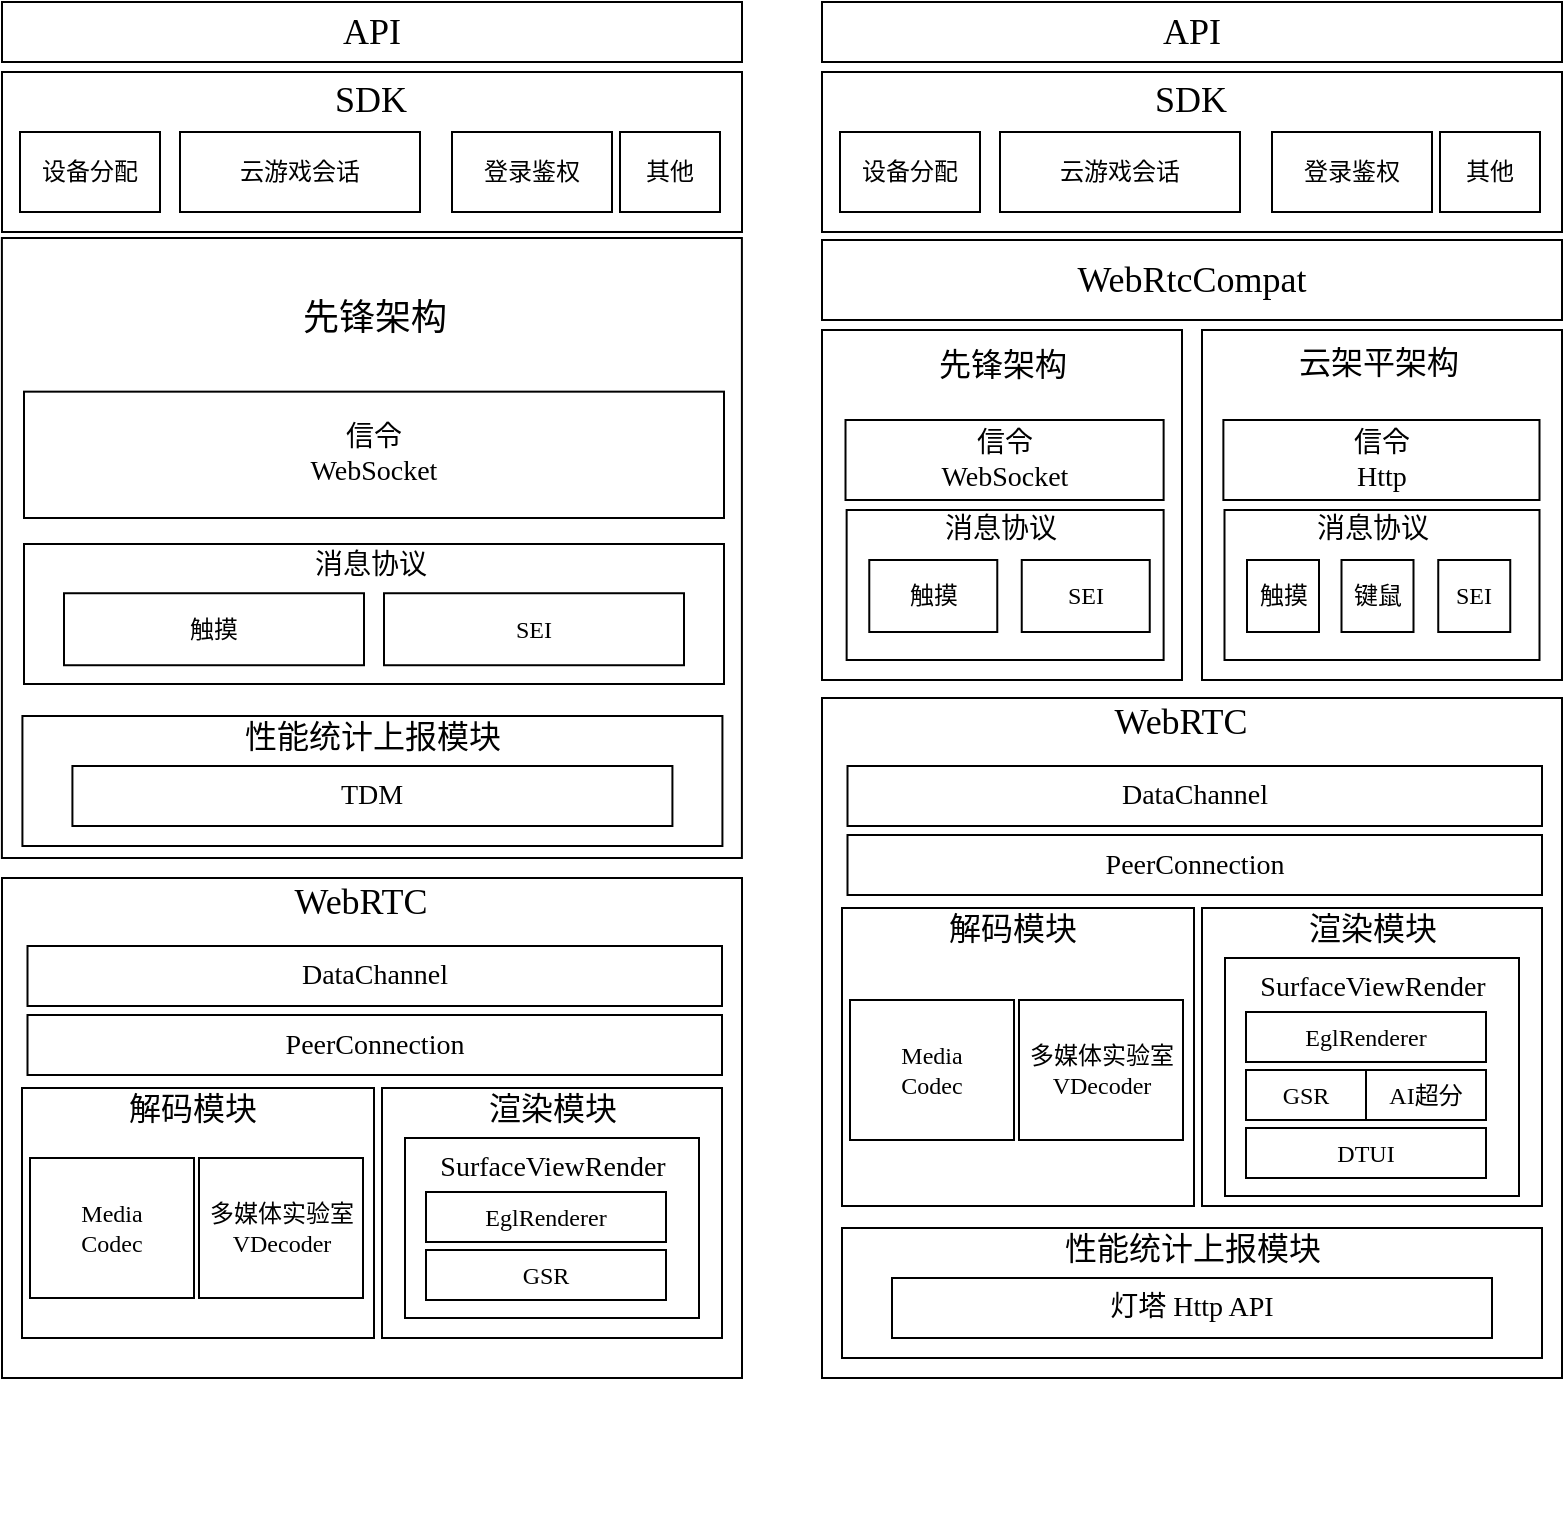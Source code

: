 <mxfile version="26.0.12">
  <diagram name="第 1 页" id="dPnVXBlMxcVkI4JhzZnS">
    <mxGraphModel dx="2069" dy="785" grid="1" gridSize="10" guides="1" tooltips="1" connect="1" arrows="1" fold="1" page="1" pageScale="1" pageWidth="827" pageHeight="1169" math="0" shadow="0">
      <root>
        <mxCell id="0" />
        <mxCell id="1" parent="0" />
        <mxCell id="x8BEApx4SbEQWDuJ7JKh-3" value="" style="rounded=0;whiteSpace=wrap;html=1;" parent="1" vertex="1">
          <mxGeometry x="360" y="237" width="370" height="80" as="geometry" />
        </mxCell>
        <mxCell id="x8BEApx4SbEQWDuJ7JKh-2" value="&lt;font face=&quot;腾讯体&quot;&gt;设备分配&lt;/font&gt;" style="rounded=0;whiteSpace=wrap;html=1;" parent="1" vertex="1">
          <mxGeometry x="369" y="267" width="70" height="40" as="geometry" />
        </mxCell>
        <mxCell id="x8BEApx4SbEQWDuJ7JKh-4" value="云游戏会话" style="rounded=0;whiteSpace=wrap;html=1;fontFamily=腾讯体;" parent="1" vertex="1">
          <mxGeometry x="449" y="267" width="120" height="40" as="geometry" />
        </mxCell>
        <mxCell id="x8BEApx4SbEQWDuJ7JKh-5" value="&lt;font face=&quot;腾讯体&quot;&gt;WebRtcCompat&lt;/font&gt;" style="rounded=0;whiteSpace=wrap;html=1;fontSize=18;" parent="1" vertex="1">
          <mxGeometry x="360" y="321" width="370" height="40" as="geometry" />
        </mxCell>
        <mxCell id="x8BEApx4SbEQWDuJ7JKh-8" value="" style="rounded=0;whiteSpace=wrap;html=1;" parent="1" vertex="1">
          <mxGeometry x="360" y="550" width="370" height="340" as="geometry" />
        </mxCell>
        <mxCell id="x8BEApx4SbEQWDuJ7JKh-23" value="DataChannel" style="rounded=0;whiteSpace=wrap;html=1;fontFamily=腾讯体;fontSize=14;" parent="1" vertex="1">
          <mxGeometry x="372.75" y="584" width="347.25" height="30" as="geometry" />
        </mxCell>
        <mxCell id="OEK02xj8dtCqL4hw6mMG-17" value="&lt;font style=&quot;font-size: 18px;&quot;&gt;API&lt;/font&gt;" style="rounded=0;whiteSpace=wrap;html=1;fontFamily=腾讯体;fontSize=16;" vertex="1" parent="1">
          <mxGeometry x="360" y="202" width="370" height="30" as="geometry" />
        </mxCell>
        <mxCell id="OEK02xj8dtCqL4hw6mMG-23" value="&lt;font style=&quot;font-size: 18px;&quot;&gt;SDK&lt;/font&gt;" style="text;html=1;align=center;verticalAlign=middle;resizable=0;points=[];autosize=1;strokeColor=none;fillColor=none;fontFamily=腾讯体;" vertex="1" parent="1">
          <mxGeometry x="514" y="231" width="60" height="40" as="geometry" />
        </mxCell>
        <mxCell id="OEK02xj8dtCqL4hw6mMG-64" value="WebRTC" style="text;html=1;align=center;verticalAlign=middle;resizable=0;points=[];autosize=1;strokeColor=none;fillColor=none;fontSize=18;fontFamily=腾讯体;" vertex="1" parent="1">
          <mxGeometry x="494" y="542" width="90" height="40" as="geometry" />
        </mxCell>
        <mxCell id="OEK02xj8dtCqL4hw6mMG-65" value="PeerConnection" style="rounded=0;whiteSpace=wrap;html=1;fontFamily=腾讯体;fontSize=14;" vertex="1" parent="1">
          <mxGeometry x="372.75" y="618.5" width="347.25" height="30" as="geometry" />
        </mxCell>
        <mxCell id="OEK02xj8dtCqL4hw6mMG-66" value="" style="group" vertex="1" connectable="0" parent="1">
          <mxGeometry x="370" y="650" width="176" height="154" as="geometry" />
        </mxCell>
        <mxCell id="OEK02xj8dtCqL4hw6mMG-54" value="" style="rounded=0;whiteSpace=wrap;html=1;" vertex="1" parent="OEK02xj8dtCqL4hw6mMG-66">
          <mxGeometry y="5" width="176" height="149" as="geometry" />
        </mxCell>
        <mxCell id="OEK02xj8dtCqL4hw6mMG-55" value="解码模块" style="text;html=1;align=center;verticalAlign=middle;resizable=0;points=[];autosize=1;strokeColor=none;fillColor=none;fontFamily=腾讯体;fontSize=16;" vertex="1" parent="OEK02xj8dtCqL4hw6mMG-66">
          <mxGeometry x="40" width="90" height="30" as="geometry" />
        </mxCell>
        <mxCell id="OEK02xj8dtCqL4hw6mMG-62" value="&lt;font face=&quot;腾讯体&quot;&gt;Media&lt;br&gt;Codec&lt;/font&gt;" style="rounded=0;whiteSpace=wrap;html=1;" vertex="1" parent="OEK02xj8dtCqL4hw6mMG-66">
          <mxGeometry x="4" y="51" width="82" height="70" as="geometry" />
        </mxCell>
        <mxCell id="OEK02xj8dtCqL4hw6mMG-63" value="&lt;font face=&quot;腾讯体&quot;&gt;多媒体实验室&lt;/font&gt;&lt;div&gt;&lt;font face=&quot;腾讯体&quot;&gt;VDecoder&lt;/font&gt;&lt;/div&gt;" style="rounded=0;whiteSpace=wrap;html=1;" vertex="1" parent="OEK02xj8dtCqL4hw6mMG-66">
          <mxGeometry x="88.5" y="51" width="82" height="70" as="geometry" />
        </mxCell>
        <mxCell id="OEK02xj8dtCqL4hw6mMG-67" value="" style="group" vertex="1" connectable="0" parent="1">
          <mxGeometry x="550" y="650" width="170" height="154" as="geometry" />
        </mxCell>
        <mxCell id="OEK02xj8dtCqL4hw6mMG-36" value="" style="rounded=0;whiteSpace=wrap;html=1;" vertex="1" parent="OEK02xj8dtCqL4hw6mMG-67">
          <mxGeometry y="5" width="170" height="149" as="geometry" />
        </mxCell>
        <mxCell id="OEK02xj8dtCqL4hw6mMG-37" value="渲染模块" style="text;html=1;align=center;verticalAlign=middle;resizable=0;points=[];autosize=1;strokeColor=none;fillColor=none;fontFamily=腾讯体;fontSize=16;" vertex="1" parent="OEK02xj8dtCqL4hw6mMG-67">
          <mxGeometry x="40" width="90" height="30" as="geometry" />
        </mxCell>
        <mxCell id="OEK02xj8dtCqL4hw6mMG-38" value="" style="rounded=0;whiteSpace=wrap;html=1;" vertex="1" parent="OEK02xj8dtCqL4hw6mMG-67">
          <mxGeometry x="11.5" y="30" width="147" height="119" as="geometry" />
        </mxCell>
        <mxCell id="OEK02xj8dtCqL4hw6mMG-39" value="&lt;font style=&quot;font-size: 14px;&quot;&gt;SurfaceView&lt;span style=&quot;background-color: transparent; color: light-dark(rgb(0, 0, 0), rgb(255, 255, 255));&quot;&gt;Render&lt;/span&gt;&lt;/font&gt;" style="text;html=1;align=center;verticalAlign=middle;resizable=0;points=[];autosize=1;strokeColor=none;fillColor=none;fontFamily=腾讯体;" vertex="1" parent="OEK02xj8dtCqL4hw6mMG-67">
          <mxGeometry x="10" y="30" width="150" height="30" as="geometry" />
        </mxCell>
        <mxCell id="OEK02xj8dtCqL4hw6mMG-40" value="&lt;font face=&quot;腾讯体&quot;&gt;EglRenderer&lt;/font&gt;" style="rounded=0;whiteSpace=wrap;html=1;" vertex="1" parent="OEK02xj8dtCqL4hw6mMG-67">
          <mxGeometry x="22" y="57" width="120" height="25" as="geometry" />
        </mxCell>
        <mxCell id="OEK02xj8dtCqL4hw6mMG-42" value="&lt;font face=&quot;腾讯体&quot;&gt;GSR&lt;/font&gt;" style="rounded=0;whiteSpace=wrap;html=1;" vertex="1" parent="OEK02xj8dtCqL4hw6mMG-67">
          <mxGeometry x="22" y="86" width="60" height="25" as="geometry" />
        </mxCell>
        <mxCell id="OEK02xj8dtCqL4hw6mMG-43" value="&lt;font face=&quot;腾讯体&quot;&gt;AI超分&lt;/font&gt;" style="rounded=0;whiteSpace=wrap;html=1;" vertex="1" parent="OEK02xj8dtCqL4hw6mMG-67">
          <mxGeometry x="82" y="86" width="60" height="25" as="geometry" />
        </mxCell>
        <mxCell id="OEK02xj8dtCqL4hw6mMG-53" value="&lt;font face=&quot;腾讯体&quot;&gt;DTUI&lt;/font&gt;" style="rounded=0;whiteSpace=wrap;html=1;" vertex="1" parent="OEK02xj8dtCqL4hw6mMG-67">
          <mxGeometry x="22" y="115" width="120" height="25" as="geometry" />
        </mxCell>
        <mxCell id="OEK02xj8dtCqL4hw6mMG-89" value="" style="group" vertex="1" connectable="0" parent="1">
          <mxGeometry x="550" y="366" width="180" height="175" as="geometry" />
        </mxCell>
        <mxCell id="OEK02xj8dtCqL4hw6mMG-68" value="" style="rounded=0;whiteSpace=wrap;html=1;" vertex="1" parent="OEK02xj8dtCqL4hw6mMG-89">
          <mxGeometry width="180" height="175" as="geometry" />
        </mxCell>
        <mxCell id="OEK02xj8dtCqL4hw6mMG-69" value="" style="rounded=0;whiteSpace=wrap;html=1;" vertex="1" parent="OEK02xj8dtCqL4hw6mMG-89">
          <mxGeometry x="11.25" y="90" width="157.5" height="75" as="geometry" />
        </mxCell>
        <mxCell id="OEK02xj8dtCqL4hw6mMG-70" value="&lt;font style=&quot;font-size: 14px;&quot; face=&quot;腾讯体&quot;&gt;信令&lt;br&gt;Http&lt;/font&gt;" style="rounded=0;whiteSpace=wrap;html=1;" vertex="1" parent="OEK02xj8dtCqL4hw6mMG-89">
          <mxGeometry x="10.688" y="45" width="158.062" height="40" as="geometry" />
        </mxCell>
        <mxCell id="OEK02xj8dtCqL4hw6mMG-71" value="云架平架构" style="text;html=1;align=center;verticalAlign=middle;resizable=0;points=[];autosize=1;strokeColor=none;fillColor=none;fontSize=16;fontFamily=腾讯体;" vertex="1" parent="OEK02xj8dtCqL4hw6mMG-89">
          <mxGeometry x="37.653" y="1" width="100" height="30" as="geometry" />
        </mxCell>
        <mxCell id="OEK02xj8dtCqL4hw6mMG-72" value="&lt;font style=&quot;font-size: 14px;&quot; face=&quot;腾讯体&quot;&gt;消息协议&lt;/font&gt;" style="text;html=1;align=center;verticalAlign=middle;resizable=0;points=[];autosize=1;strokeColor=none;fillColor=none;" vertex="1" parent="OEK02xj8dtCqL4hw6mMG-89">
          <mxGeometry x="45" y="85" width="80" height="30" as="geometry" />
        </mxCell>
        <mxCell id="OEK02xj8dtCqL4hw6mMG-76" value="触摸" style="whiteSpace=wrap;html=1;aspect=fixed;fontFamily=腾讯体;" vertex="1" parent="OEK02xj8dtCqL4hw6mMG-89">
          <mxGeometry x="22.5" y="115" width="36" height="36" as="geometry" />
        </mxCell>
        <mxCell id="OEK02xj8dtCqL4hw6mMG-79" value="键鼠" style="whiteSpace=wrap;html=1;aspect=fixed;fontFamily=腾讯体;" vertex="1" parent="OEK02xj8dtCqL4hw6mMG-89">
          <mxGeometry x="69.75" y="115" width="36" height="36" as="geometry" />
        </mxCell>
        <mxCell id="OEK02xj8dtCqL4hw6mMG-80" value="SEI" style="whiteSpace=wrap;html=1;aspect=fixed;fontFamily=腾讯体;" vertex="1" parent="OEK02xj8dtCqL4hw6mMG-89">
          <mxGeometry x="118.125" y="115" width="36" height="36" as="geometry" />
        </mxCell>
        <mxCell id="OEK02xj8dtCqL4hw6mMG-90" value="" style="group" vertex="1" connectable="0" parent="1">
          <mxGeometry x="361" y="366" width="180" height="175" as="geometry" />
        </mxCell>
        <mxCell id="OEK02xj8dtCqL4hw6mMG-81" value="" style="rounded=0;whiteSpace=wrap;html=1;" vertex="1" parent="OEK02xj8dtCqL4hw6mMG-90">
          <mxGeometry x="-1" width="180" height="175" as="geometry" />
        </mxCell>
        <mxCell id="OEK02xj8dtCqL4hw6mMG-82" value="" style="rounded=0;whiteSpace=wrap;html=1;" vertex="1" parent="OEK02xj8dtCqL4hw6mMG-90">
          <mxGeometry x="11.321" y="90" width="158.491" height="75" as="geometry" />
        </mxCell>
        <mxCell id="OEK02xj8dtCqL4hw6mMG-83" value="&lt;font face=&quot;腾讯体&quot;&gt;&lt;span style=&quot;font-size: 14px;&quot;&gt;信令&lt;br&gt;WebSocket&lt;/span&gt;&lt;/font&gt;" style="rounded=0;whiteSpace=wrap;html=1;" vertex="1" parent="OEK02xj8dtCqL4hw6mMG-90">
          <mxGeometry x="10.755" y="45" width="159.057" height="40" as="geometry" />
        </mxCell>
        <mxCell id="OEK02xj8dtCqL4hw6mMG-84" value="先锋架构" style="text;html=1;align=center;verticalAlign=middle;resizable=0;points=[];autosize=1;strokeColor=none;fillColor=none;fontSize=16;fontFamily=腾讯体;" vertex="1" parent="OEK02xj8dtCqL4hw6mMG-90">
          <mxGeometry x="43.518" y="2" width="90" height="30" as="geometry" />
        </mxCell>
        <mxCell id="OEK02xj8dtCqL4hw6mMG-85" value="&lt;font style=&quot;font-size: 14px;&quot; face=&quot;腾讯体&quot;&gt;消息协议&lt;/font&gt;" style="text;html=1;align=center;verticalAlign=middle;resizable=0;points=[];autosize=1;strokeColor=none;fillColor=none;" vertex="1" parent="OEK02xj8dtCqL4hw6mMG-90">
          <mxGeometry x="48.283" y="85" width="80" height="30" as="geometry" />
        </mxCell>
        <mxCell id="OEK02xj8dtCqL4hw6mMG-86" value="触摸" style="whiteSpace=wrap;html=1;fontFamily=腾讯体;" vertex="1" parent="OEK02xj8dtCqL4hw6mMG-90">
          <mxGeometry x="22.64" y="115" width="64" height="36" as="geometry" />
        </mxCell>
        <mxCell id="OEK02xj8dtCqL4hw6mMG-88" value="SEI" style="whiteSpace=wrap;html=1;fontFamily=腾讯体;" vertex="1" parent="OEK02xj8dtCqL4hw6mMG-90">
          <mxGeometry x="98.868" y="115" width="64" height="36" as="geometry" />
        </mxCell>
        <mxCell id="OEK02xj8dtCqL4hw6mMG-91" value="登录鉴权" style="rounded=0;whiteSpace=wrap;html=1;fontFamily=腾讯体;" vertex="1" parent="1">
          <mxGeometry x="585" y="267" width="80" height="40" as="geometry" />
        </mxCell>
        <mxCell id="OEK02xj8dtCqL4hw6mMG-92" value="其他" style="rounded=0;whiteSpace=wrap;html=1;fontFamily=腾讯体;" vertex="1" parent="1">
          <mxGeometry x="669" y="267" width="50" height="40" as="geometry" />
        </mxCell>
        <mxCell id="OEK02xj8dtCqL4hw6mMG-93" value="" style="group" vertex="1" connectable="0" parent="1">
          <mxGeometry x="370" y="810" width="350" height="154" as="geometry" />
        </mxCell>
        <mxCell id="OEK02xj8dtCqL4hw6mMG-154" value="" style="group" vertex="1" connectable="0" parent="OEK02xj8dtCqL4hw6mMG-93">
          <mxGeometry width="350" height="70" as="geometry" />
        </mxCell>
        <mxCell id="OEK02xj8dtCqL4hw6mMG-94" value="" style="rounded=0;whiteSpace=wrap;html=1;" vertex="1" parent="OEK02xj8dtCqL4hw6mMG-154">
          <mxGeometry y="5" width="350" height="65" as="geometry" />
        </mxCell>
        <mxCell id="OEK02xj8dtCqL4hw6mMG-95" value="性能统计上报模块" style="text;html=1;align=center;verticalAlign=middle;resizable=0;points=[];autosize=1;strokeColor=none;fillColor=none;fontFamily=腾讯体;fontSize=16;" vertex="1" parent="OEK02xj8dtCqL4hw6mMG-154">
          <mxGeometry x="99.995" width="150" height="30" as="geometry" />
        </mxCell>
        <mxCell id="OEK02xj8dtCqL4hw6mMG-99" value="灯塔 Http API" style="rounded=0;whiteSpace=wrap;html=1;fontFamily=腾讯体;fontSize=14;" vertex="1" parent="OEK02xj8dtCqL4hw6mMG-154">
          <mxGeometry x="25" y="30" width="300" height="30" as="geometry" />
        </mxCell>
        <mxCell id="OEK02xj8dtCqL4hw6mMG-100" value="" style="rounded=0;whiteSpace=wrap;html=1;" vertex="1" parent="1">
          <mxGeometry x="-50" y="237" width="370" height="80" as="geometry" />
        </mxCell>
        <mxCell id="OEK02xj8dtCqL4hw6mMG-101" value="&lt;font face=&quot;腾讯体&quot;&gt;设备分配&lt;/font&gt;" style="rounded=0;whiteSpace=wrap;html=1;" vertex="1" parent="1">
          <mxGeometry x="-41" y="267" width="70" height="40" as="geometry" />
        </mxCell>
        <mxCell id="OEK02xj8dtCqL4hw6mMG-102" value="云游戏会话" style="rounded=0;whiteSpace=wrap;html=1;fontFamily=腾讯体;" vertex="1" parent="1">
          <mxGeometry x="39" y="267" width="120" height="40" as="geometry" />
        </mxCell>
        <mxCell id="OEK02xj8dtCqL4hw6mMG-104" value="" style="rounded=0;whiteSpace=wrap;html=1;" vertex="1" parent="1">
          <mxGeometry x="-50" y="640" width="370" height="250" as="geometry" />
        </mxCell>
        <mxCell id="OEK02xj8dtCqL4hw6mMG-105" value="DataChannel" style="rounded=0;whiteSpace=wrap;html=1;fontFamily=腾讯体;fontSize=14;" vertex="1" parent="1">
          <mxGeometry x="-37.25" y="674" width="347.25" height="30" as="geometry" />
        </mxCell>
        <mxCell id="OEK02xj8dtCqL4hw6mMG-106" value="&lt;font style=&quot;font-size: 18px;&quot;&gt;API&lt;/font&gt;" style="rounded=0;whiteSpace=wrap;html=1;fontFamily=腾讯体;fontSize=16;" vertex="1" parent="1">
          <mxGeometry x="-50" y="202" width="370" height="30" as="geometry" />
        </mxCell>
        <mxCell id="OEK02xj8dtCqL4hw6mMG-107" value="&lt;font style=&quot;font-size: 18px;&quot;&gt;SDK&lt;/font&gt;" style="text;html=1;align=center;verticalAlign=middle;resizable=0;points=[];autosize=1;strokeColor=none;fillColor=none;fontFamily=腾讯体;" vertex="1" parent="1">
          <mxGeometry x="104" y="231" width="60" height="40" as="geometry" />
        </mxCell>
        <mxCell id="OEK02xj8dtCqL4hw6mMG-108" value="WebRTC" style="text;html=1;align=center;verticalAlign=middle;resizable=0;points=[];autosize=1;strokeColor=none;fillColor=none;fontSize=18;fontFamily=腾讯体;" vertex="1" parent="1">
          <mxGeometry x="84" y="632" width="90" height="40" as="geometry" />
        </mxCell>
        <mxCell id="OEK02xj8dtCqL4hw6mMG-109" value="PeerConnection" style="rounded=0;whiteSpace=wrap;html=1;fontFamily=腾讯体;fontSize=14;" vertex="1" parent="1">
          <mxGeometry x="-37.25" y="708.5" width="347.25" height="30" as="geometry" />
        </mxCell>
        <mxCell id="OEK02xj8dtCqL4hw6mMG-110" value="" style="group" vertex="1" connectable="0" parent="1">
          <mxGeometry x="-40" y="740" width="176" height="154" as="geometry" />
        </mxCell>
        <mxCell id="OEK02xj8dtCqL4hw6mMG-111" value="" style="rounded=0;whiteSpace=wrap;html=1;" vertex="1" parent="OEK02xj8dtCqL4hw6mMG-110">
          <mxGeometry y="5" width="176" height="125" as="geometry" />
        </mxCell>
        <mxCell id="OEK02xj8dtCqL4hw6mMG-112" value="解码模块" style="text;html=1;align=center;verticalAlign=middle;resizable=0;points=[];autosize=1;strokeColor=none;fillColor=none;fontFamily=腾讯体;fontSize=16;" vertex="1" parent="OEK02xj8dtCqL4hw6mMG-110">
          <mxGeometry x="40" width="90" height="30" as="geometry" />
        </mxCell>
        <mxCell id="OEK02xj8dtCqL4hw6mMG-113" value="&lt;font face=&quot;腾讯体&quot;&gt;Media&lt;br&gt;Codec&lt;/font&gt;" style="rounded=0;whiteSpace=wrap;html=1;" vertex="1" parent="OEK02xj8dtCqL4hw6mMG-110">
          <mxGeometry x="4" y="40" width="82" height="70" as="geometry" />
        </mxCell>
        <mxCell id="OEK02xj8dtCqL4hw6mMG-114" value="&lt;font face=&quot;腾讯体&quot;&gt;多媒体实验室&lt;/font&gt;&lt;div&gt;&lt;font face=&quot;腾讯体&quot;&gt;VDecoder&lt;/font&gt;&lt;/div&gt;" style="rounded=0;whiteSpace=wrap;html=1;" vertex="1" parent="OEK02xj8dtCqL4hw6mMG-110">
          <mxGeometry x="88.5" y="40" width="82" height="70" as="geometry" />
        </mxCell>
        <mxCell id="OEK02xj8dtCqL4hw6mMG-115" value="" style="group" vertex="1" connectable="0" parent="1">
          <mxGeometry x="140" y="740" width="170" height="154" as="geometry" />
        </mxCell>
        <mxCell id="OEK02xj8dtCqL4hw6mMG-116" value="" style="rounded=0;whiteSpace=wrap;html=1;" vertex="1" parent="OEK02xj8dtCqL4hw6mMG-115">
          <mxGeometry y="5" width="170" height="125" as="geometry" />
        </mxCell>
        <mxCell id="OEK02xj8dtCqL4hw6mMG-117" value="渲染模块" style="text;html=1;align=center;verticalAlign=middle;resizable=0;points=[];autosize=1;strokeColor=none;fillColor=none;fontFamily=腾讯体;fontSize=16;" vertex="1" parent="OEK02xj8dtCqL4hw6mMG-115">
          <mxGeometry x="40" width="90" height="30" as="geometry" />
        </mxCell>
        <mxCell id="OEK02xj8dtCqL4hw6mMG-118" value="" style="rounded=0;whiteSpace=wrap;html=1;" vertex="1" parent="OEK02xj8dtCqL4hw6mMG-115">
          <mxGeometry x="11.5" y="30" width="147" height="90" as="geometry" />
        </mxCell>
        <mxCell id="OEK02xj8dtCqL4hw6mMG-119" value="&lt;font style=&quot;font-size: 14px;&quot;&gt;SurfaceView&lt;span style=&quot;background-color: transparent; color: light-dark(rgb(0, 0, 0), rgb(255, 255, 255));&quot;&gt;Render&lt;/span&gt;&lt;/font&gt;" style="text;html=1;align=center;verticalAlign=middle;resizable=0;points=[];autosize=1;strokeColor=none;fillColor=none;fontFamily=腾讯体;" vertex="1" parent="OEK02xj8dtCqL4hw6mMG-115">
          <mxGeometry x="10" y="30" width="150" height="30" as="geometry" />
        </mxCell>
        <mxCell id="OEK02xj8dtCqL4hw6mMG-120" value="&lt;font face=&quot;腾讯体&quot;&gt;EglRenderer&lt;/font&gt;" style="rounded=0;whiteSpace=wrap;html=1;" vertex="1" parent="OEK02xj8dtCqL4hw6mMG-115">
          <mxGeometry x="22" y="57" width="120" height="25" as="geometry" />
        </mxCell>
        <mxCell id="OEK02xj8dtCqL4hw6mMG-121" value="&lt;font face=&quot;腾讯体&quot;&gt;GSR&lt;/font&gt;" style="rounded=0;whiteSpace=wrap;html=1;" vertex="1" parent="OEK02xj8dtCqL4hw6mMG-115">
          <mxGeometry x="22" y="86" width="120" height="25" as="geometry" />
        </mxCell>
        <mxCell id="OEK02xj8dtCqL4hw6mMG-142" value="登录鉴权" style="rounded=0;whiteSpace=wrap;html=1;fontFamily=腾讯体;" vertex="1" parent="1">
          <mxGeometry x="175" y="267" width="80" height="40" as="geometry" />
        </mxCell>
        <mxCell id="OEK02xj8dtCqL4hw6mMG-143" value="其他" style="rounded=0;whiteSpace=wrap;html=1;fontFamily=腾讯体;" vertex="1" parent="1">
          <mxGeometry x="259" y="267" width="50" height="40" as="geometry" />
        </mxCell>
        <mxCell id="OEK02xj8dtCqL4hw6mMG-134" value="" style="rounded=0;whiteSpace=wrap;html=1;container=0;" vertex="1" parent="1">
          <mxGeometry x="-50.05" y="320" width="370" height="310" as="geometry" />
        </mxCell>
        <mxCell id="OEK02xj8dtCqL4hw6mMG-135" value="" style="rounded=0;whiteSpace=wrap;html=1;container=0;" vertex="1" parent="1">
          <mxGeometry x="-39" y="473" width="350" height="70" as="geometry" />
        </mxCell>
        <mxCell id="OEK02xj8dtCqL4hw6mMG-136" value="&lt;font style=&quot;font-size: 14px;&quot; face=&quot;腾讯体&quot;&gt;信令&lt;br&gt;WebSocket&lt;/font&gt;" style="rounded=0;whiteSpace=wrap;html=1;container=0;" vertex="1" parent="1">
          <mxGeometry x="-39" y="396.83" width="350" height="63.17" as="geometry" />
        </mxCell>
        <mxCell id="OEK02xj8dtCqL4hw6mMG-137" value="先锋架构" style="text;html=1;align=center;verticalAlign=middle;resizable=0;points=[];autosize=1;strokeColor=none;fillColor=none;fontSize=18;fontFamily=腾讯体;container=0;" vertex="1" parent="1">
          <mxGeometry x="86.373" y="339.996" width="100" height="40" as="geometry" />
        </mxCell>
        <mxCell id="OEK02xj8dtCqL4hw6mMG-138" value="&lt;font style=&quot;font-size: 14px;&quot; face=&quot;腾讯体&quot;&gt;消息协议&lt;/font&gt;" style="text;html=1;align=center;verticalAlign=middle;resizable=0;points=[];autosize=1;strokeColor=none;fillColor=none;container=0;" vertex="1" parent="1">
          <mxGeometry x="93.83" y="469.343" width="80" height="30" as="geometry" />
        </mxCell>
        <mxCell id="OEK02xj8dtCqL4hw6mMG-139" value="触摸" style="whiteSpace=wrap;html=1;fontFamily=腾讯体;container=0;" vertex="1" parent="1">
          <mxGeometry x="-19" y="497.619" width="150" height="36" as="geometry" />
        </mxCell>
        <mxCell id="OEK02xj8dtCqL4hw6mMG-141" value="SEI" style="whiteSpace=wrap;html=1;fontFamily=腾讯体;container=0;" vertex="1" parent="1">
          <mxGeometry x="141" y="497.619" width="150" height="36" as="geometry" />
        </mxCell>
        <mxCell id="OEK02xj8dtCqL4hw6mMG-156" value="" style="rounded=0;whiteSpace=wrap;html=1;container=0;" vertex="1" parent="1">
          <mxGeometry x="-39.79" y="559" width="350" height="65" as="geometry" />
        </mxCell>
        <mxCell id="OEK02xj8dtCqL4hw6mMG-157" value="性能统计上报模块" style="text;html=1;align=center;verticalAlign=middle;resizable=0;points=[];autosize=1;strokeColor=none;fillColor=none;fontFamily=腾讯体;fontSize=16;container=0;" vertex="1" parent="1">
          <mxGeometry x="60.205" y="554" width="150" height="30" as="geometry" />
        </mxCell>
        <mxCell id="OEK02xj8dtCqL4hw6mMG-158" value="TDM" style="rounded=0;whiteSpace=wrap;html=1;fontFamily=腾讯体;fontSize=14;container=0;" vertex="1" parent="1">
          <mxGeometry x="-14.79" y="584" width="300" height="30" as="geometry" />
        </mxCell>
      </root>
    </mxGraphModel>
  </diagram>
</mxfile>
